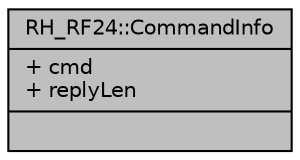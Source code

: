 digraph "RH_RF24::CommandInfo"
{
 // LATEX_PDF_SIZE
  edge [fontname="Helvetica",fontsize="10",labelfontname="Helvetica",labelfontsize="10"];
  node [fontname="Helvetica",fontsize="10",shape=record];
  Node1 [label="{RH_RF24::CommandInfo\n|+ cmd\l+ replyLen\l|}",height=0.2,width=0.4,color="black", fillcolor="grey75", style="filled", fontcolor="black",tooltip="Defines the commands we can interrogate in printRegisters."];
}
